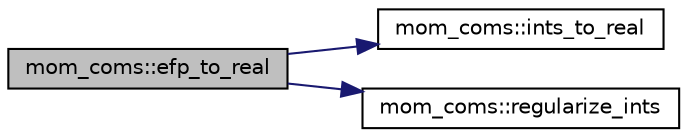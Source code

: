 digraph "mom_coms::efp_to_real"
{
 // INTERACTIVE_SVG=YES
 // LATEX_PDF_SIZE
  edge [fontname="Helvetica",fontsize="10",labelfontname="Helvetica",labelfontsize="10"];
  node [fontname="Helvetica",fontsize="10",shape=record];
  rankdir="LR";
  Node1 [label="mom_coms::efp_to_real",height=0.2,width=0.4,color="black", fillcolor="grey75", style="filled", fontcolor="black",tooltip="Return the real number that an extended-fixed-point number corresponds with."];
  Node1 -> Node2 [color="midnightblue",fontsize="10",style="solid",fontname="Helvetica"];
  Node2 [label="mom_coms::ints_to_real",height=0.2,width=0.4,color="black", fillcolor="white", style="filled",URL="$namespacemom__coms.html#a24ac5b7cc37b1498f23b61eea03fb8c3",tooltip="Convert the array of integers that constitute an extended-fixed-point representation into a real numb..."];
  Node1 -> Node3 [color="midnightblue",fontsize="10",style="solid",fontname="Helvetica"];
  Node3 [label="mom_coms::regularize_ints",height=0.2,width=0.4,color="black", fillcolor="white", style="filled",URL="$namespacemom__coms.html#ab8feff19e782af36bb7ccccd5ba9eddc",tooltip="This subroutine carries the overflow, and then makes sure that all integers are of the same sign as t..."];
}

